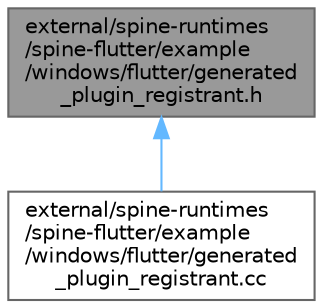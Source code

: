 digraph "external/spine-runtimes/spine-flutter/example/windows/flutter/generated_plugin_registrant.h"
{
 // LATEX_PDF_SIZE
  bgcolor="transparent";
  edge [fontname=Helvetica,fontsize=10,labelfontname=Helvetica,labelfontsize=10];
  node [fontname=Helvetica,fontsize=10,shape=box,height=0.2,width=0.4];
  Node1 [id="Node000001",label="external/spine-runtimes\l/spine-flutter/example\l/windows/flutter/generated\l_plugin_registrant.h",height=0.2,width=0.4,color="gray40", fillcolor="grey60", style="filled", fontcolor="black",tooltip=" "];
  Node1 -> Node2 [id="edge2_Node000001_Node000002",dir="back",color="steelblue1",style="solid",tooltip=" "];
  Node2 [id="Node000002",label="external/spine-runtimes\l/spine-flutter/example\l/windows/flutter/generated\l_plugin_registrant.cc",height=0.2,width=0.4,color="grey40", fillcolor="white", style="filled",URL="$windows_2flutter_2generated__plugin__registrant_8cc.html",tooltip=" "];
}
